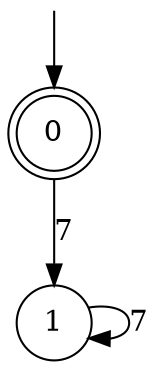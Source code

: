 digraph g {

	s0 [shape="doublecircle" label="0"];
	s1 [shape="circle" label="1"];
	s0 -> s1 [label="7"];
	s1 -> s1 [label="7"];

__start0 [label="" shape="none" width="0" height="0"];
__start0 -> s0;

}
